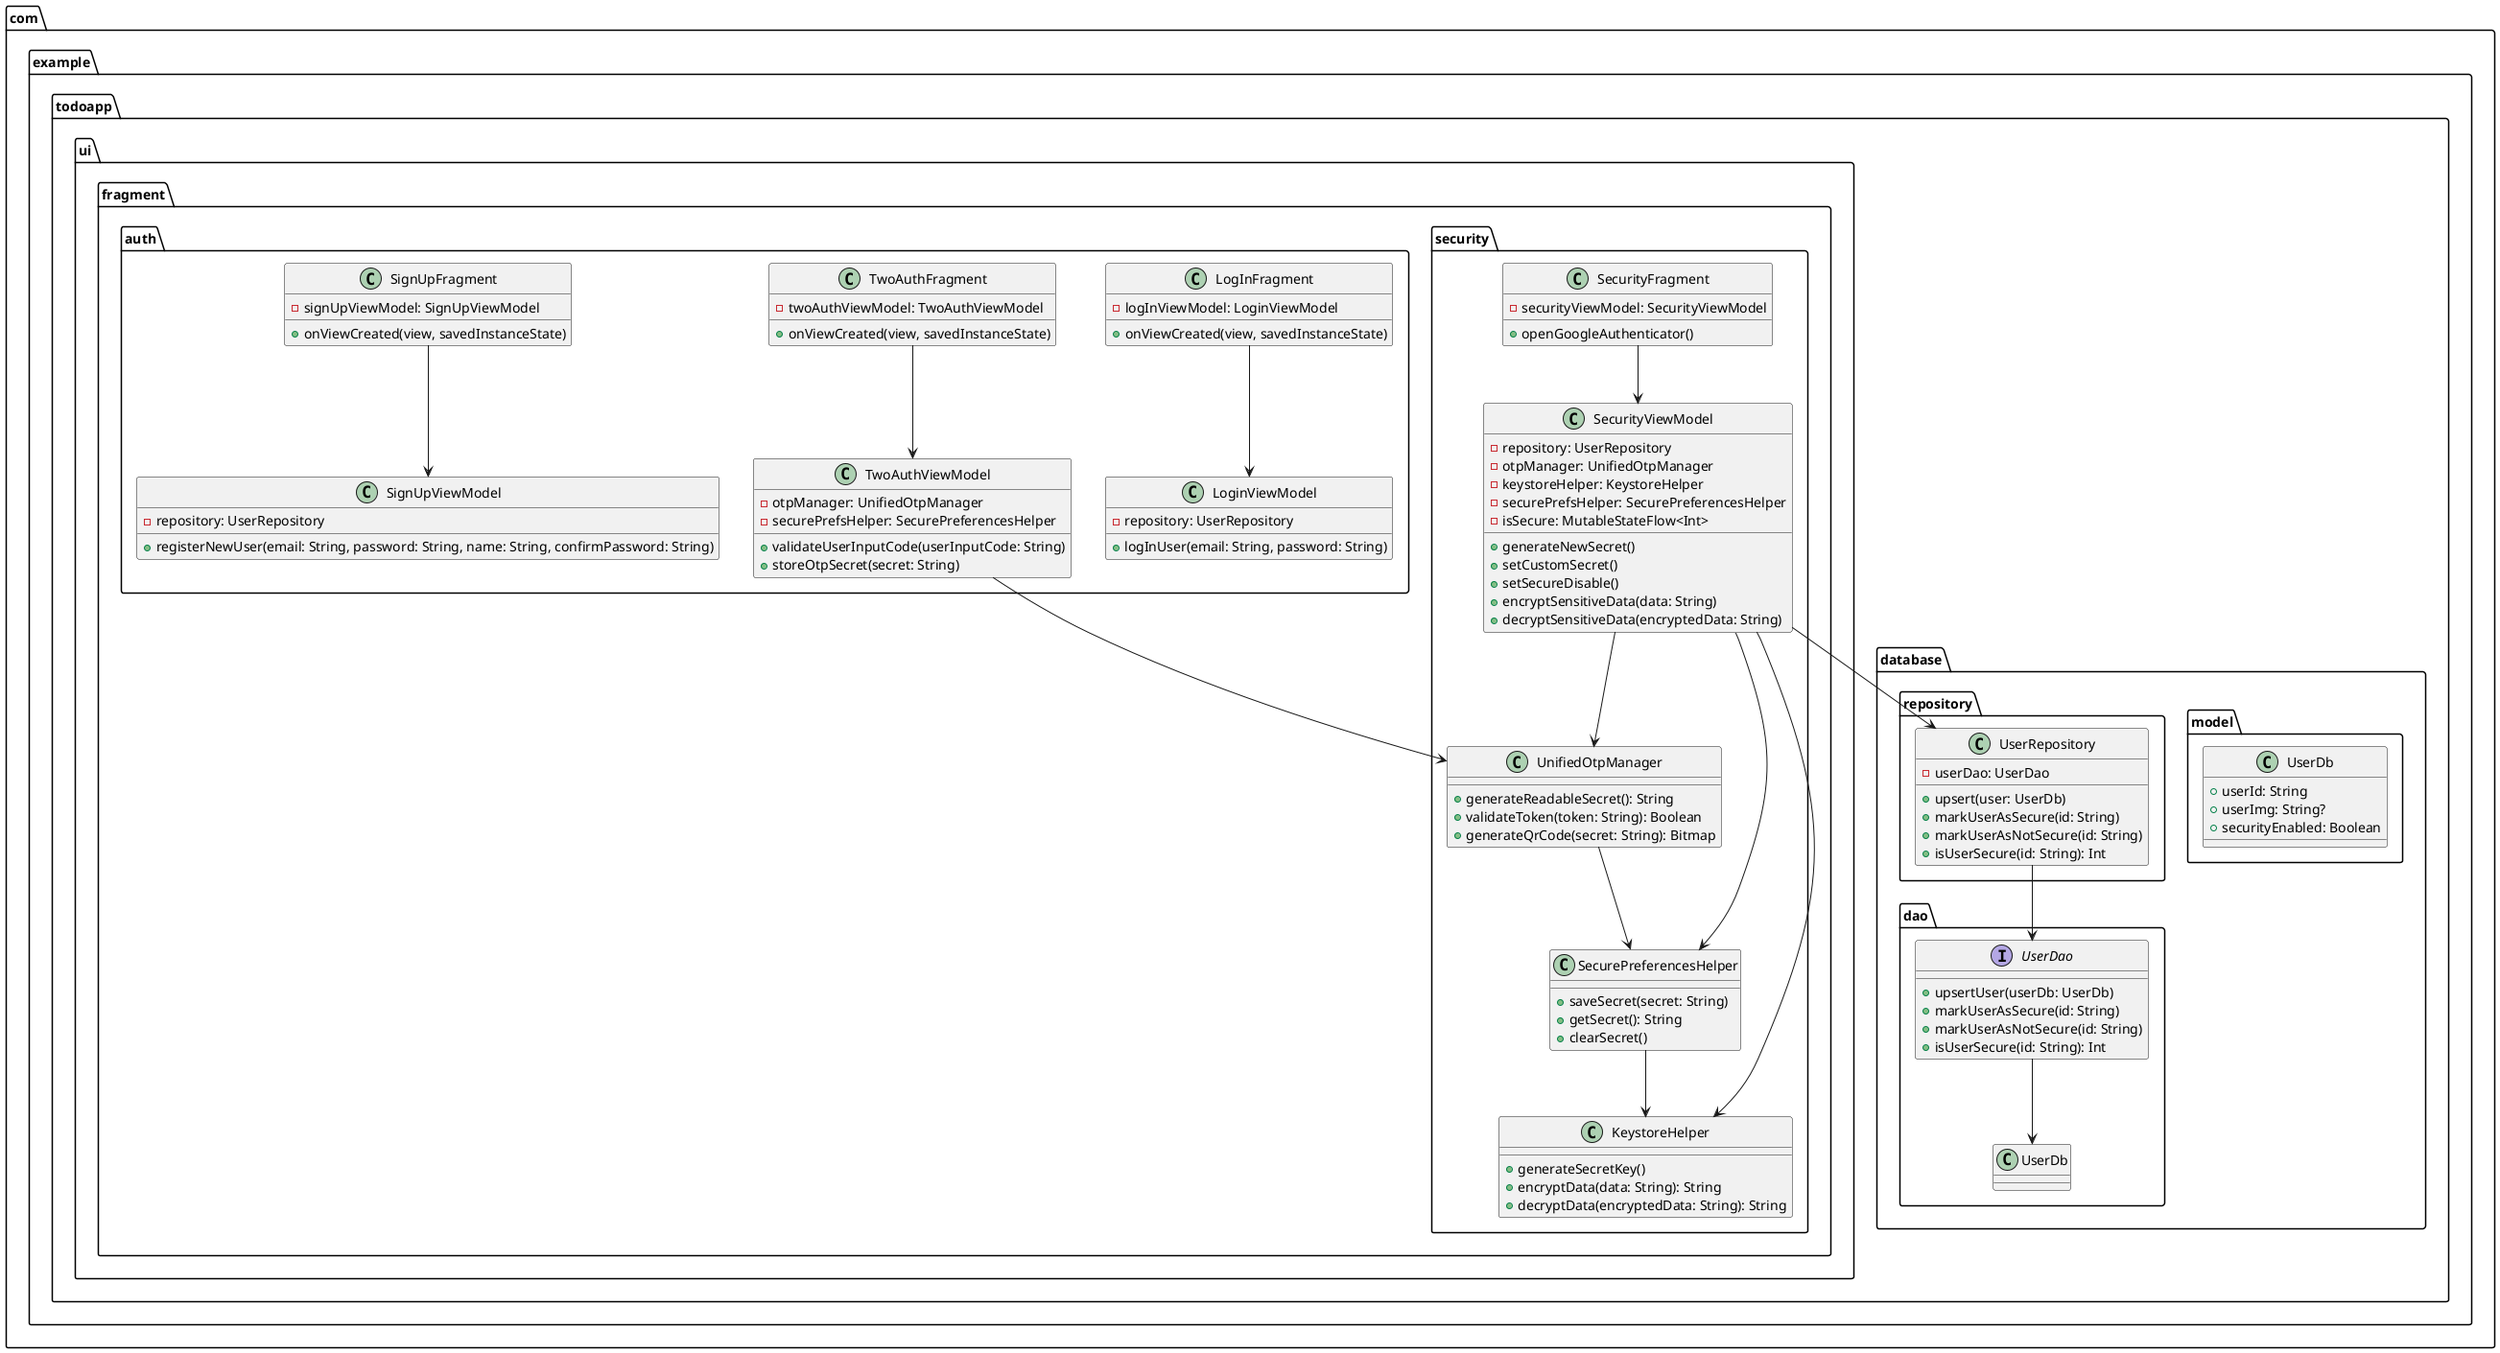 @startuml
' ========== Пакет Безопасности ==========
package "com.example.todoapp.ui.fragment.security" {
    class SecurityFragment {
        - securityViewModel: SecurityViewModel
        + openGoogleAuthenticator()
    }

    class SecurityViewModel {
        - repository: UserRepository
        - otpManager: UnifiedOtpManager
        - keystoreHelper: KeystoreHelper
        - securePrefsHelper: SecurePreferencesHelper
        - isSecure: MutableStateFlow<Int>
        + generateNewSecret()
        + setCustomSecret()
        + setSecureDisable()
        + encryptSensitiveData(data: String)
        + decryptSensitiveData(encryptedData: String)
    }

    class KeystoreHelper {
        + generateSecretKey()
        + encryptData(data: String): String
        + decryptData(encryptedData: String): String
    }

    class SecurePreferencesHelper {
        + saveSecret(secret: String)
        + getSecret(): String
        + clearSecret()
    }

    class UnifiedOtpManager {
        + generateReadableSecret(): String
        + validateToken(token: String): Boolean
        + generateQrCode(secret: String): Bitmap
    }

    SecurityFragment --> SecurityViewModel
    SecurePreferencesHelper --> KeystoreHelper
    UnifiedOtpManager --> SecurePreferencesHelper
}

' ========== Пакет Аутентификации ==========
package "com.example.todoapp.ui.fragment.auth" {
    class LogInFragment {
        - logInViewModel: LoginViewModel
        + onViewCreated(view, savedInstanceState)
    }

    class LoginViewModel {
        - repository: UserRepository
        + logInUser(email: String, password: String)
    }

    class TwoAuthFragment {
        - twoAuthViewModel: TwoAuthViewModel
        + onViewCreated(view, savedInstanceState)
    }

    class TwoAuthViewModel {
        - otpManager: UnifiedOtpManager
        - securePrefsHelper: SecurePreferencesHelper
        + validateUserInputCode(userInputCode: String)
        + storeOtpSecret(secret: String)
    }

    class SignUpFragment {
        - signUpViewModel: SignUpViewModel
        + onViewCreated(view, savedInstanceState)
    }

    class SignUpViewModel {
        - repository: UserRepository
        + registerNewUser(email: String, password: String, name: String, confirmPassword: String)
    }

    LogInFragment --> LoginViewModel
    TwoAuthFragment --> TwoAuthViewModel
    SignUpFragment --> SignUpViewModel
}

' ========== Пакет DAO (Работа с БД) ==========
package "com.example.todoapp.database.dao" {
    interface UserDao {
        + upsertUser(userDb: UserDb)
        + markUserAsSecure(id: String)
        + markUserAsNotSecure(id: String)
        + isUserSecure(id: String): Int
    }

    UserDao --> UserDb
}

' ========== Пакет Моделей ==========
package "com.example.todoapp.database.model" {
    class UserDb {
        + userId: String
        + userImg: String?
        + securityEnabled: Boolean
    }
}

' ========== Пакет Репозиториев ==========
package "com.example.todoapp.database.repository" {
    class UserRepository {
        - userDao: UserDao
        + upsert(user: UserDb)
        + markUserAsSecure(id: String)
        + markUserAsNotSecure(id: String)
        + isUserSecure(id: String): Int
    }

    UserRepository --> UserDao
}

' ========== Связи ==========
SecurityViewModel --> UserRepository
TwoAuthViewModel --> UnifiedOtpManager
SecurityViewModel --> SecurePreferencesHelper
SecurityViewModel --> KeystoreHelper
SecurityViewModel --> UnifiedOtpManager

@enduml
